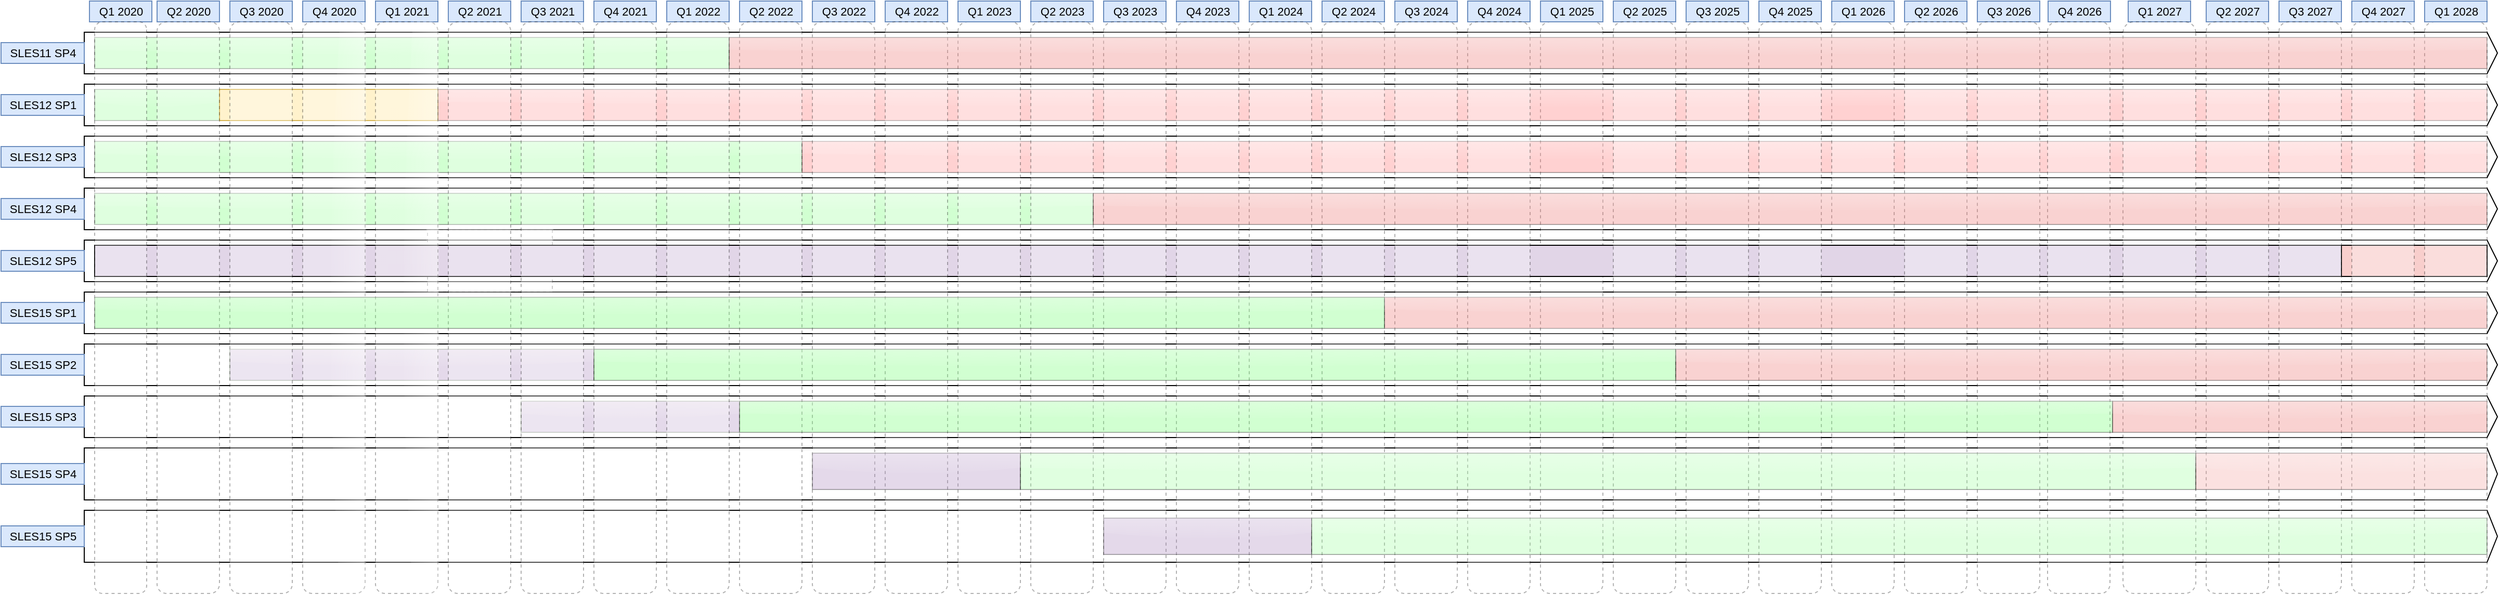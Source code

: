 <mxfile version="13.6.5" type="github">
  <diagram id="kU7BCDKSblHahvN3yh2O" name="Page-1">
    <mxGraphModel dx="933" dy="482" grid="1" gridSize="10" guides="1" tooltips="1" connect="1" arrows="1" fold="1" page="1" pageScale="1" pageWidth="827" pageHeight="1169" math="0" shadow="0">
      <root>
        <mxCell id="0" />
        <mxCell id="1" parent="0" />
        <mxCell id="Xw_bEn0U_nsCSRlwuGrD-74" value="" style="rounded=0;whiteSpace=wrap;html=1;glass=1;opacity=30;fillColor=#FF6666;" parent="1" vertex="1">
          <mxGeometry x="770" y="46.88" width="1690" height="26.25" as="geometry" />
        </mxCell>
        <mxCell id="c2QIEAsH59dsvFRJYkyW-2" value="" style="html=1;shadow=0;dashed=0;align=center;verticalAlign=middle;shape=mxgraph.arrows2.arrow;dy=0;dx=10;notch=0;" vertex="1" parent="1">
          <mxGeometry x="150" y="500" width="2320" height="50" as="geometry" />
        </mxCell>
        <mxCell id="c2QIEAsH59dsvFRJYkyW-1" value="" style="html=1;shadow=0;dashed=0;align=center;verticalAlign=middle;shape=mxgraph.arrows2.arrow;dy=0;dx=10;notch=0;" vertex="1" parent="1">
          <mxGeometry x="150" y="440" width="2320" height="50" as="geometry" />
        </mxCell>
        <mxCell id="Xw_bEn0U_nsCSRlwuGrD-70" value="" style="html=1;shadow=0;dashed=0;align=center;verticalAlign=middle;shape=mxgraph.arrows2.arrow;dy=0;dx=10;notch=0;" parent="1" vertex="1">
          <mxGeometry x="150" y="390" width="2320" height="40" as="geometry" />
        </mxCell>
        <mxCell id="Xw_bEn0U_nsCSRlwuGrD-2" value="" style="html=1;shadow=0;align=center;verticalAlign=middle;shape=mxgraph.arrows2.arrow;dy=0;dx=10;notch=0;" parent="1" vertex="1">
          <mxGeometry x="150" y="40" width="2320" height="40" as="geometry" />
        </mxCell>
        <mxCell id="Xw_bEn0U_nsCSRlwuGrD-3" value="" style="html=1;shadow=0;dashed=0;align=center;verticalAlign=middle;shape=mxgraph.arrows2.arrow;dy=0;dx=10;notch=0;" parent="1" vertex="1">
          <mxGeometry x="150" y="290" width="2320" height="40" as="geometry" />
        </mxCell>
        <mxCell id="Xw_bEn0U_nsCSRlwuGrD-4" value="" style="html=1;shadow=0;dashed=0;align=center;verticalAlign=middle;shape=mxgraph.arrows2.arrow;dy=0;dx=10;notch=0;" parent="1" vertex="1">
          <mxGeometry x="150" y="240" width="2320" height="40" as="geometry" />
        </mxCell>
        <mxCell id="Xw_bEn0U_nsCSRlwuGrD-5" value="" style="html=1;shadow=0;dashed=0;align=center;verticalAlign=middle;shape=mxgraph.arrows2.arrow;dy=0;dx=10;notch=0;" parent="1" vertex="1">
          <mxGeometry x="150" y="190" width="2320" height="40" as="geometry" />
        </mxCell>
        <mxCell id="Xw_bEn0U_nsCSRlwuGrD-6" value="" style="html=1;shadow=0;dashed=0;align=center;verticalAlign=middle;shape=mxgraph.arrows2.arrow;dy=0;dx=10;notch=0;" parent="1" vertex="1">
          <mxGeometry x="150" y="90" width="2320" height="40" as="geometry" />
        </mxCell>
        <mxCell id="Xw_bEn0U_nsCSRlwuGrD-7" value="" style="html=1;shadow=0;dashed=0;align=center;verticalAlign=middle;shape=mxgraph.arrows2.arrow;dy=0;dx=10;notch=0;" parent="1" vertex="1">
          <mxGeometry x="150" y="140" width="2320" height="40" as="geometry" />
        </mxCell>
        <mxCell id="Xw_bEn0U_nsCSRlwuGrD-11" value="&lt;font style=&quot;font-size: 11px&quot;&gt;Q2 2020&lt;/font&gt;" style="text;html=1;resizable=0;autosize=1;align=center;verticalAlign=middle;points=[];fillColor=#dae8fc;strokeColor=#6c8ebf;rounded=0;" parent="1" vertex="1">
          <mxGeometry x="220" y="10" width="60" height="20" as="geometry" />
        </mxCell>
        <mxCell id="Xw_bEn0U_nsCSRlwuGrD-12" value="&lt;font style=&quot;font-size: 11px&quot;&gt;Q3 2020&lt;/font&gt;" style="text;html=1;resizable=0;autosize=1;align=center;verticalAlign=middle;points=[];fillColor=#dae8fc;strokeColor=#6c8ebf;rounded=0;" parent="1" vertex="1">
          <mxGeometry x="290" y="10" width="60" height="20" as="geometry" />
        </mxCell>
        <mxCell id="Xw_bEn0U_nsCSRlwuGrD-13" value="&lt;font style=&quot;font-size: 11px&quot;&gt;Q4 2020&lt;/font&gt;" style="text;html=1;resizable=0;autosize=1;align=center;verticalAlign=middle;points=[];fillColor=#dae8fc;strokeColor=#6c8ebf;rounded=0;" parent="1" vertex="1">
          <mxGeometry x="360" y="10" width="60" height="20" as="geometry" />
        </mxCell>
        <mxCell id="Xw_bEn0U_nsCSRlwuGrD-14" value="&lt;font style=&quot;font-size: 11px&quot;&gt;Q1 2021&lt;/font&gt;" style="text;html=1;resizable=0;autosize=1;align=center;verticalAlign=middle;points=[];fillColor=#dae8fc;strokeColor=#6c8ebf;rounded=0;" parent="1" vertex="1">
          <mxGeometry x="430" y="10" width="60" height="20" as="geometry" />
        </mxCell>
        <mxCell id="Xw_bEn0U_nsCSRlwuGrD-15" value="&lt;font style=&quot;font-size: 11px&quot;&gt;Q2 2021&lt;/font&gt;" style="text;html=1;resizable=0;autosize=1;align=center;verticalAlign=middle;points=[];fillColor=#dae8fc;strokeColor=#6c8ebf;rounded=0;" parent="1" vertex="1">
          <mxGeometry x="500" y="10" width="60" height="20" as="geometry" />
        </mxCell>
        <mxCell id="Xw_bEn0U_nsCSRlwuGrD-16" value="&lt;font style=&quot;font-size: 11px&quot;&gt;Q3 2021&lt;/font&gt;" style="text;html=1;resizable=0;autosize=1;align=center;verticalAlign=middle;points=[];fillColor=#dae8fc;strokeColor=#6c8ebf;rounded=0;" parent="1" vertex="1">
          <mxGeometry x="570" y="10" width="60" height="20" as="geometry" />
        </mxCell>
        <mxCell id="Xw_bEn0U_nsCSRlwuGrD-17" value="&lt;font style=&quot;font-size: 11px&quot;&gt;SLES11 SP4&lt;/font&gt;" style="text;html=1;resizable=0;autosize=1;align=center;verticalAlign=middle;points=[];fillColor=#dae8fc;strokeColor=#6c8ebf;rounded=0;" parent="1" vertex="1">
          <mxGeometry x="70" y="50" width="80" height="20" as="geometry" />
        </mxCell>
        <mxCell id="Xw_bEn0U_nsCSRlwuGrD-18" value="&lt;font style=&quot;font-size: 11px&quot;&gt;SLES12 SP1&lt;/font&gt;" style="text;html=1;resizable=0;autosize=1;align=center;verticalAlign=middle;points=[];fillColor=#dae8fc;strokeColor=#6c8ebf;rounded=0;" parent="1" vertex="1">
          <mxGeometry x="70" y="100" width="80" height="20" as="geometry" />
        </mxCell>
        <mxCell id="Xw_bEn0U_nsCSRlwuGrD-19" value="&lt;font style=&quot;font-size: 11px&quot;&gt;SLES12 SP3&lt;/font&gt;" style="text;html=1;resizable=0;autosize=1;align=center;verticalAlign=middle;points=[];fillColor=#dae8fc;strokeColor=#6c8ebf;rounded=0;" parent="1" vertex="1">
          <mxGeometry x="70" y="150" width="80" height="20" as="geometry" />
        </mxCell>
        <mxCell id="Xw_bEn0U_nsCSRlwuGrD-20" value="&lt;font style=&quot;font-size: 11px&quot;&gt;SLES12 SP4&lt;/font&gt;" style="text;html=1;resizable=0;autosize=1;align=center;verticalAlign=middle;points=[];fillColor=#dae8fc;strokeColor=#6c8ebf;rounded=0;" parent="1" vertex="1">
          <mxGeometry x="70" y="200" width="80" height="20" as="geometry" />
        </mxCell>
        <mxCell id="Xw_bEn0U_nsCSRlwuGrD-21" value="&lt;font style=&quot;font-size: 11px&quot;&gt;SLES12 SP5&lt;/font&gt;" style="text;html=1;resizable=0;autosize=1;align=center;verticalAlign=middle;points=[];fillColor=#dae8fc;strokeColor=#6c8ebf;rounded=0;" parent="1" vertex="1">
          <mxGeometry x="70" y="250" width="80" height="20" as="geometry" />
        </mxCell>
        <mxCell id="Xw_bEn0U_nsCSRlwuGrD-22" value="&lt;font style=&quot;font-size: 11px&quot;&gt;SLES15 SP1&lt;/font&gt;" style="text;html=1;resizable=0;autosize=1;align=center;verticalAlign=middle;points=[];fillColor=#dae8fc;strokeColor=#6c8ebf;rounded=0;" parent="1" vertex="1">
          <mxGeometry x="70" y="300" width="80" height="20" as="geometry" />
        </mxCell>
        <mxCell id="Xw_bEn0U_nsCSRlwuGrD-23" value="" style="html=1;shadow=0;dashed=0;align=center;verticalAlign=middle;shape=mxgraph.arrows2.arrow;dy=0;dx=10;notch=0;" parent="1" vertex="1">
          <mxGeometry x="150" y="340" width="2320" height="40" as="geometry" />
        </mxCell>
        <mxCell id="Xw_bEn0U_nsCSRlwuGrD-24" value="&lt;font style=&quot;font-size: 11px&quot;&gt;SLES15 SP2&lt;/font&gt;" style="text;html=1;resizable=0;autosize=1;align=center;verticalAlign=middle;points=[];fillColor=#dae8fc;strokeColor=#6c8ebf;rounded=0;" parent="1" vertex="1">
          <mxGeometry x="70" y="350" width="80" height="20" as="geometry" />
        </mxCell>
        <mxCell id="Xw_bEn0U_nsCSRlwuGrD-10" value="&lt;font style=&quot;font-size: 11px&quot;&gt;Q1 2020&lt;/font&gt;" style="text;html=1;resizable=0;autosize=1;align=center;verticalAlign=middle;points=[];fillColor=#dae8fc;strokeColor=#6c8ebf;rounded=0;" parent="1" vertex="1">
          <mxGeometry x="155" y="10" width="60" height="20" as="geometry" />
        </mxCell>
        <mxCell id="Xw_bEn0U_nsCSRlwuGrD-34" value="&lt;font style=&quot;font-size: 11px&quot;&gt;Q4 2021&lt;/font&gt;" style="text;html=1;resizable=0;autosize=1;align=center;verticalAlign=middle;points=[];fillColor=#dae8fc;strokeColor=#6c8ebf;rounded=0;" parent="1" vertex="1">
          <mxGeometry x="640" y="10" width="60" height="20" as="geometry" />
        </mxCell>
        <mxCell id="Xw_bEn0U_nsCSRlwuGrD-37" value="&lt;font style=&quot;font-size: 11px&quot;&gt;Q1 2022&lt;/font&gt;" style="text;html=1;resizable=0;autosize=1;align=center;verticalAlign=middle;points=[];fillColor=#dae8fc;strokeColor=#6c8ebf;rounded=0;" parent="1" vertex="1">
          <mxGeometry x="710" y="10" width="60" height="20" as="geometry" />
        </mxCell>
        <mxCell id="Xw_bEn0U_nsCSRlwuGrD-40" value="&lt;font style=&quot;font-size: 11px&quot;&gt;Q2 2022&lt;/font&gt;" style="text;html=1;resizable=0;autosize=1;align=center;verticalAlign=middle;points=[];fillColor=#dae8fc;strokeColor=#6c8ebf;rounded=0;" parent="1" vertex="1">
          <mxGeometry x="780" y="10" width="60" height="20" as="geometry" />
        </mxCell>
        <mxCell id="Xw_bEn0U_nsCSRlwuGrD-41" value="&lt;font style=&quot;font-size: 11px&quot;&gt;Q3 2022&lt;/font&gt;" style="text;html=1;resizable=0;autosize=1;align=center;verticalAlign=middle;points=[];fillColor=#dae8fc;strokeColor=#6c8ebf;rounded=0;" parent="1" vertex="1">
          <mxGeometry x="850" y="10" width="60" height="20" as="geometry" />
        </mxCell>
        <mxCell id="Xw_bEn0U_nsCSRlwuGrD-43" value="&lt;font style=&quot;font-size: 11px&quot;&gt;Q4 2022&lt;/font&gt;" style="text;html=1;resizable=0;autosize=1;align=center;verticalAlign=middle;points=[];fillColor=#dae8fc;strokeColor=#6c8ebf;rounded=0;" parent="1" vertex="1">
          <mxGeometry x="920" y="10" width="60" height="20" as="geometry" />
        </mxCell>
        <mxCell id="Xw_bEn0U_nsCSRlwuGrD-44" value="" style="rounded=0;whiteSpace=wrap;html=1;glass=1;dashed=1;opacity=30;" parent="1" vertex="1">
          <mxGeometry x="480" y="230" width="120" height="60" as="geometry" />
        </mxCell>
        <mxCell id="Xw_bEn0U_nsCSRlwuGrD-45" value="" style="rounded=0;whiteSpace=wrap;html=1;glass=1;opacity=30;fillColor=#66FF66;" parent="1" vertex="1">
          <mxGeometry x="160" y="45" width="610" height="30" as="geometry" />
        </mxCell>
        <mxCell id="Xw_bEn0U_nsCSRlwuGrD-46" value="" style="rounded=0;whiteSpace=wrap;html=1;glass=1;opacity=30;fillColor=#66FF66;" parent="1" vertex="1">
          <mxGeometry x="160" y="95" width="120" height="30" as="geometry" />
        </mxCell>
        <mxCell id="Xw_bEn0U_nsCSRlwuGrD-47" value="" style="rounded=0;whiteSpace=wrap;html=1;glass=1;opacity=30;fillColor=#66FF66;" parent="1" vertex="1">
          <mxGeometry x="160" y="145" width="680" height="30" as="geometry" />
        </mxCell>
        <mxCell id="Xw_bEn0U_nsCSRlwuGrD-48" value="" style="rounded=0;whiteSpace=wrap;html=1;glass=1;opacity=30;fillColor=#66FF66;" parent="1" vertex="1">
          <mxGeometry x="160" y="195" width="960" height="30" as="geometry" />
        </mxCell>
        <mxCell id="Xw_bEn0U_nsCSRlwuGrD-57" value="" style="rounded=1;whiteSpace=wrap;html=1;direction=south;dashed=1;opacity=30;" parent="1" vertex="1">
          <mxGeometry x="1550" y="30" width="60" height="550" as="geometry" />
        </mxCell>
        <mxCell id="Xw_bEn0U_nsCSRlwuGrD-60" value="&lt;font style=&quot;font-size: 11px&quot;&gt;Q2 2023&lt;/font&gt;" style="text;html=1;resizable=0;autosize=1;align=center;verticalAlign=middle;points=[];fillColor=#dae8fc;strokeColor=#6c8ebf;rounded=0;" parent="1" vertex="1">
          <mxGeometry x="1060" y="10" width="60" height="20" as="geometry" />
        </mxCell>
        <mxCell id="Xw_bEn0U_nsCSRlwuGrD-61" value="&lt;font style=&quot;font-size: 11px&quot;&gt;Q3 2023&lt;/font&gt;" style="text;html=1;resizable=0;autosize=1;align=center;verticalAlign=middle;points=[];fillColor=#dae8fc;strokeColor=#6c8ebf;rounded=0;" parent="1" vertex="1">
          <mxGeometry x="1130" y="10" width="60" height="20" as="geometry" />
        </mxCell>
        <mxCell id="Xw_bEn0U_nsCSRlwuGrD-62" value="&lt;font style=&quot;font-size: 11px&quot;&gt;Q4 2023&lt;/font&gt;" style="text;html=1;resizable=0;autosize=1;align=center;verticalAlign=middle;points=[];fillColor=#dae8fc;strokeColor=#6c8ebf;rounded=0;" parent="1" vertex="1">
          <mxGeometry x="1200" y="10" width="60" height="20" as="geometry" />
        </mxCell>
        <mxCell id="Xw_bEn0U_nsCSRlwuGrD-63" value="&lt;font style=&quot;font-size: 11px&quot;&gt;Q1 2024&lt;/font&gt;" style="text;html=1;resizable=0;autosize=1;align=center;verticalAlign=middle;points=[];fillColor=#dae8fc;strokeColor=#6c8ebf;rounded=0;" parent="1" vertex="1">
          <mxGeometry x="1270" y="10" width="60" height="20" as="geometry" />
        </mxCell>
        <mxCell id="Xw_bEn0U_nsCSRlwuGrD-64" value="&lt;font style=&quot;font-size: 11px&quot;&gt;Q2 2024&lt;/font&gt;" style="text;html=1;resizable=0;autosize=1;align=center;verticalAlign=middle;points=[];fillColor=#dae8fc;strokeColor=#6c8ebf;rounded=0;" parent="1" vertex="1">
          <mxGeometry x="1340" y="10" width="60" height="20" as="geometry" />
        </mxCell>
        <mxCell id="Xw_bEn0U_nsCSRlwuGrD-65" value="&lt;font style=&quot;font-size: 11px&quot;&gt;Q3 2024&lt;/font&gt;" style="text;html=1;resizable=0;autosize=1;align=center;verticalAlign=middle;points=[];fillColor=#dae8fc;strokeColor=#6c8ebf;rounded=0;" parent="1" vertex="1">
          <mxGeometry x="1410" y="10" width="60" height="20" as="geometry" />
        </mxCell>
        <mxCell id="Xw_bEn0U_nsCSRlwuGrD-66" value="&lt;font style=&quot;font-size: 11px&quot;&gt;Q4 2024&lt;/font&gt;" style="text;html=1;resizable=0;autosize=1;align=center;verticalAlign=middle;points=[];fillColor=#dae8fc;strokeColor=#6c8ebf;rounded=0;" parent="1" vertex="1">
          <mxGeometry x="1480" y="10" width="60" height="20" as="geometry" />
        </mxCell>
        <mxCell id="Xw_bEn0U_nsCSRlwuGrD-69" value="&lt;font style=&quot;font-size: 11px&quot;&gt;SLES15 SP3&lt;/font&gt;" style="text;html=1;resizable=0;autosize=1;align=center;verticalAlign=middle;points=[];fillColor=#dae8fc;strokeColor=#6c8ebf;rounded=0;" parent="1" vertex="1">
          <mxGeometry x="70" y="400" width="80" height="20" as="geometry" />
        </mxCell>
        <mxCell id="Xw_bEn0U_nsCSRlwuGrD-76" value="" style="rounded=0;whiteSpace=wrap;html=1;glass=1;opacity=30;fillColor=#FF6666;" parent="1" vertex="1">
          <mxGeometry x="840" y="145" width="1620" height="30" as="geometry" />
        </mxCell>
        <mxCell id="c2QIEAsH59dsvFRJYkyW-3" value="&lt;font style=&quot;font-size: 11px&quot;&gt;SLES15 SP4&lt;/font&gt;" style="text;html=1;resizable=0;autosize=1;align=center;verticalAlign=middle;points=[];fillColor=#dae8fc;strokeColor=#6c8ebf;rounded=0;" vertex="1" parent="1">
          <mxGeometry x="70" y="455" width="80" height="20" as="geometry" />
        </mxCell>
        <mxCell id="c2QIEAsH59dsvFRJYkyW-4" value="&lt;font style=&quot;font-size: 11px&quot;&gt;SLES15 SP5&lt;/font&gt;" style="text;html=1;resizable=0;autosize=1;align=center;verticalAlign=middle;points=[];fillColor=#dae8fc;strokeColor=#6c8ebf;rounded=0;" vertex="1" parent="1">
          <mxGeometry x="70" y="515" width="80" height="20" as="geometry" />
        </mxCell>
        <mxCell id="c2QIEAsH59dsvFRJYkyW-8" value="" style="rounded=1;whiteSpace=wrap;html=1;direction=south;dashed=1;opacity=30;" vertex="1" parent="1">
          <mxGeometry x="1830" y="30" width="60" height="550" as="geometry" />
        </mxCell>
        <mxCell id="c2QIEAsH59dsvFRJYkyW-12" value="&lt;font style=&quot;font-size: 11px&quot;&gt;Q1 2025&lt;/font&gt;" style="text;html=1;resizable=0;autosize=1;align=center;verticalAlign=middle;points=[];fillColor=#dae8fc;strokeColor=#6c8ebf;rounded=0;" vertex="1" parent="1">
          <mxGeometry x="1550" y="10" width="60" height="20" as="geometry" />
        </mxCell>
        <mxCell id="c2QIEAsH59dsvFRJYkyW-13" value="&lt;font style=&quot;font-size: 11px&quot;&gt;Q2 2025&lt;/font&gt;" style="text;html=1;resizable=0;autosize=1;align=center;verticalAlign=middle;points=[];fillColor=#dae8fc;strokeColor=#6c8ebf;rounded=0;" vertex="1" parent="1">
          <mxGeometry x="1620" y="10" width="60" height="20" as="geometry" />
        </mxCell>
        <mxCell id="c2QIEAsH59dsvFRJYkyW-14" value="&lt;font style=&quot;font-size: 11px&quot;&gt;Q3 2025&lt;/font&gt;" style="text;html=1;resizable=0;autosize=1;align=center;verticalAlign=middle;points=[];fillColor=#dae8fc;strokeColor=#6c8ebf;rounded=0;" vertex="1" parent="1">
          <mxGeometry x="1690" y="10" width="60" height="20" as="geometry" />
        </mxCell>
        <mxCell id="c2QIEAsH59dsvFRJYkyW-15" value="&lt;font style=&quot;font-size: 11px&quot;&gt;Q4 2025&lt;/font&gt;" style="text;html=1;resizable=0;autosize=1;align=center;verticalAlign=middle;points=[];fillColor=#dae8fc;strokeColor=#6c8ebf;rounded=0;" vertex="1" parent="1">
          <mxGeometry x="1760" y="10" width="60" height="20" as="geometry" />
        </mxCell>
        <mxCell id="c2QIEAsH59dsvFRJYkyW-16" value="&lt;font style=&quot;font-size: 11px&quot;&gt;Q1 2026&lt;/font&gt;" style="text;html=1;resizable=0;autosize=1;align=center;verticalAlign=middle;points=[];fillColor=#dae8fc;strokeColor=#6c8ebf;rounded=0;" vertex="1" parent="1">
          <mxGeometry x="1830" y="10" width="60" height="20" as="geometry" />
        </mxCell>
        <mxCell id="c2QIEAsH59dsvFRJYkyW-17" value="&lt;font style=&quot;font-size: 11px&quot;&gt;Q2 2026&lt;/font&gt;" style="text;html=1;resizable=0;autosize=1;align=center;verticalAlign=middle;points=[];fillColor=#dae8fc;strokeColor=#6c8ebf;rounded=0;" vertex="1" parent="1">
          <mxGeometry x="1900" y="10" width="60" height="20" as="geometry" />
        </mxCell>
        <mxCell id="c2QIEAsH59dsvFRJYkyW-18" value="&lt;font style=&quot;font-size: 11px&quot;&gt;Q3 2026&lt;/font&gt;" style="text;html=1;resizable=0;autosize=1;align=center;verticalAlign=middle;points=[];fillColor=#dae8fc;strokeColor=#6c8ebf;rounded=0;" vertex="1" parent="1">
          <mxGeometry x="1970" y="10" width="60" height="20" as="geometry" />
        </mxCell>
        <mxCell id="c2QIEAsH59dsvFRJYkyW-23" value="&lt;font style=&quot;font-size: 11px&quot;&gt;Q4 2026&lt;/font&gt;" style="text;html=1;resizable=0;autosize=1;align=center;verticalAlign=middle;points=[];fillColor=#dae8fc;strokeColor=#6c8ebf;rounded=0;" vertex="1" parent="1">
          <mxGeometry x="2038" y="10" width="60" height="20" as="geometry" />
        </mxCell>
        <mxCell id="c2QIEAsH59dsvFRJYkyW-24" value="&lt;font style=&quot;font-size: 11px&quot;&gt;Q1 2027&lt;/font&gt;" style="text;html=1;resizable=0;autosize=1;align=center;verticalAlign=middle;points=[];fillColor=#dae8fc;strokeColor=#6c8ebf;rounded=0;" vertex="1" parent="1">
          <mxGeometry x="2115" y="10" width="60" height="20" as="geometry" />
        </mxCell>
        <mxCell id="c2QIEAsH59dsvFRJYkyW-25" value="&lt;font style=&quot;font-size: 11px&quot;&gt;Q2 2027&lt;/font&gt;" style="text;html=1;resizable=0;autosize=1;align=center;verticalAlign=middle;points=[];fillColor=#dae8fc;strokeColor=#6c8ebf;rounded=0;" vertex="1" parent="1">
          <mxGeometry x="2190" y="10" width="60" height="20" as="geometry" />
        </mxCell>
        <mxCell id="c2QIEAsH59dsvFRJYkyW-26" value="&lt;font style=&quot;font-size: 11px&quot;&gt;Q3 2027&lt;/font&gt;" style="text;html=1;resizable=0;autosize=1;align=center;verticalAlign=middle;points=[];fillColor=#dae8fc;strokeColor=#6c8ebf;rounded=0;" vertex="1" parent="1">
          <mxGeometry x="2260" y="10" width="60" height="20" as="geometry" />
        </mxCell>
        <mxCell id="c2QIEAsH59dsvFRJYkyW-28" value="&lt;font style=&quot;font-size: 11px&quot;&gt;Q4 2027&lt;/font&gt;" style="text;html=1;resizable=0;autosize=1;align=center;verticalAlign=middle;points=[];fillColor=#dae8fc;strokeColor=#6c8ebf;rounded=0;" vertex="1" parent="1">
          <mxGeometry x="2330" y="10" width="60" height="20" as="geometry" />
        </mxCell>
        <mxCell id="c2QIEAsH59dsvFRJYkyW-30" value="" style="rounded=0;whiteSpace=wrap;html=1;fillColor=#fff2cc;strokeColor=#d6b656;" vertex="1" parent="1">
          <mxGeometry x="280" y="95" width="210" height="30" as="geometry" />
        </mxCell>
        <mxCell id="c2QIEAsH59dsvFRJYkyW-31" value="" style="rounded=0;whiteSpace=wrap;html=1;fillColor=#E1D5E7;" vertex="1" parent="1">
          <mxGeometry x="160" y="245" width="2160" height="30" as="geometry" />
        </mxCell>
        <mxCell id="c2QIEAsH59dsvFRJYkyW-32" value="" style="rounded=0;whiteSpace=wrap;html=1;glass=1;opacity=30;strokeColor=#3A5431;fontColor=#ffffff;fillColor=#A680B8;" vertex="1" parent="1">
          <mxGeometry x="290" y="345" width="350" height="30" as="geometry" />
        </mxCell>
        <mxCell id="c2QIEAsH59dsvFRJYkyW-36" value="" style="rounded=0;whiteSpace=wrap;html=1;fillColor=#F8CECC;" vertex="1" parent="1">
          <mxGeometry x="2320" y="245" width="140" height="30" as="geometry" />
        </mxCell>
        <mxCell id="c2QIEAsH59dsvFRJYkyW-37" value="" style="rounded=0;whiteSpace=wrap;html=1;glass=1;opacity=30;strokeColor=#3A5431;fontColor=#ffffff;fillColor=#A680B8;" vertex="1" parent="1">
          <mxGeometry x="570" y="395" width="210" height="30" as="geometry" />
        </mxCell>
        <mxCell id="Xw_bEn0U_nsCSRlwuGrD-75" value="" style="rounded=0;whiteSpace=wrap;html=1;glass=1;opacity=30;fillColor=#FF6666;" parent="1" vertex="1">
          <mxGeometry x="490" y="95" width="1970" height="30" as="geometry" />
        </mxCell>
        <mxCell id="c2QIEAsH59dsvFRJYkyW-5" value="" style="rounded=1;whiteSpace=wrap;html=1;direction=south;dashed=1;opacity=30;" vertex="1" parent="1">
          <mxGeometry x="1620" y="30" width="60" height="550" as="geometry" />
        </mxCell>
        <mxCell id="c2QIEAsH59dsvFRJYkyW-6" value="" style="rounded=1;whiteSpace=wrap;html=1;direction=south;dashed=1;opacity=30;" vertex="1" parent="1">
          <mxGeometry x="1690" y="30" width="60" height="550" as="geometry" />
        </mxCell>
        <mxCell id="c2QIEAsH59dsvFRJYkyW-7" value="" style="rounded=1;whiteSpace=wrap;html=1;direction=south;dashed=1;opacity=30;" vertex="1" parent="1">
          <mxGeometry x="1760" y="30" width="60" height="550" as="geometry" />
        </mxCell>
        <mxCell id="c2QIEAsH59dsvFRJYkyW-9" value="" style="rounded=1;whiteSpace=wrap;html=1;direction=south;dashed=1;opacity=30;" vertex="1" parent="1">
          <mxGeometry x="1900" y="30" width="60" height="550" as="geometry" />
        </mxCell>
        <mxCell id="c2QIEAsH59dsvFRJYkyW-10" value="" style="rounded=1;whiteSpace=wrap;html=1;direction=south;dashed=1;opacity=30;" vertex="1" parent="1">
          <mxGeometry x="1970" y="30" width="60" height="550" as="geometry" />
        </mxCell>
        <mxCell id="c2QIEAsH59dsvFRJYkyW-11" value="" style="rounded=1;whiteSpace=wrap;html=1;direction=south;dashed=1;opacity=30;" vertex="1" parent="1">
          <mxGeometry x="2037.5" y="30" width="60" height="550" as="geometry" />
        </mxCell>
        <mxCell id="c2QIEAsH59dsvFRJYkyW-19" value="" style="rounded=1;whiteSpace=wrap;html=1;direction=south;dashed=1;opacity=30;" vertex="1" parent="1">
          <mxGeometry x="2110" y="30" width="70" height="550" as="geometry" />
        </mxCell>
        <mxCell id="c2QIEAsH59dsvFRJYkyW-20" value="" style="rounded=1;whiteSpace=wrap;html=1;direction=south;dashed=1;opacity=30;" vertex="1" parent="1">
          <mxGeometry x="2190" y="30" width="60" height="550" as="geometry" />
        </mxCell>
        <mxCell id="c2QIEAsH59dsvFRJYkyW-21" value="" style="rounded=1;whiteSpace=wrap;html=1;direction=south;dashed=1;opacity=30;" vertex="1" parent="1">
          <mxGeometry x="2260" y="30" width="60" height="550" as="geometry" />
        </mxCell>
        <mxCell id="c2QIEAsH59dsvFRJYkyW-22" value="" style="rounded=1;whiteSpace=wrap;html=1;direction=south;dashed=1;opacity=30;" vertex="1" parent="1">
          <mxGeometry x="2330" y="30" width="60" height="550" as="geometry" />
        </mxCell>
        <mxCell id="c2QIEAsH59dsvFRJYkyW-27" value="" style="rounded=1;whiteSpace=wrap;html=1;direction=south;dashed=1;opacity=30;" vertex="1" parent="1">
          <mxGeometry x="2400" y="30" width="60" height="550" as="geometry" />
        </mxCell>
        <mxCell id="Xw_bEn0U_nsCSRlwuGrD-56" value="" style="rounded=1;whiteSpace=wrap;html=1;direction=south;dashed=1;opacity=30;" parent="1" vertex="1">
          <mxGeometry x="1480" y="30" width="60" height="550" as="geometry" />
        </mxCell>
        <mxCell id="Xw_bEn0U_nsCSRlwuGrD-55" value="" style="rounded=1;whiteSpace=wrap;html=1;direction=south;dashed=1;opacity=30;" parent="1" vertex="1">
          <mxGeometry x="1410" y="30" width="60" height="550" as="geometry" />
        </mxCell>
        <mxCell id="Xw_bEn0U_nsCSRlwuGrD-54" value="" style="rounded=1;whiteSpace=wrap;html=1;direction=south;dashed=1;opacity=30;" parent="1" vertex="1">
          <mxGeometry x="1340" y="30" width="60" height="550" as="geometry" />
        </mxCell>
        <mxCell id="Xw_bEn0U_nsCSRlwuGrD-53" value="" style="rounded=1;whiteSpace=wrap;html=1;direction=south;dashed=1;opacity=30;" parent="1" vertex="1">
          <mxGeometry x="1270" y="30" width="60" height="550" as="geometry" />
        </mxCell>
        <mxCell id="Xw_bEn0U_nsCSRlwuGrD-52" value="" style="rounded=1;whiteSpace=wrap;html=1;direction=south;dashed=1;opacity=30;" parent="1" vertex="1">
          <mxGeometry x="1200" y="30" width="60" height="550" as="geometry" />
        </mxCell>
        <mxCell id="Xw_bEn0U_nsCSRlwuGrD-51" value="" style="rounded=1;whiteSpace=wrap;html=1;direction=south;dashed=1;opacity=30;" parent="1" vertex="1">
          <mxGeometry x="1130" y="30" width="60" height="550" as="geometry" />
        </mxCell>
        <mxCell id="Xw_bEn0U_nsCSRlwuGrD-50" value="" style="rounded=1;whiteSpace=wrap;html=1;direction=south;dashed=1;opacity=30;" parent="1" vertex="1">
          <mxGeometry x="1060" y="30" width="60" height="550" as="geometry" />
        </mxCell>
        <mxCell id="Xw_bEn0U_nsCSRlwuGrD-49" value="" style="rounded=1;whiteSpace=wrap;html=1;direction=south;dashed=1;opacity=30;" parent="1" vertex="1">
          <mxGeometry x="990" y="30" width="60" height="550" as="geometry" />
        </mxCell>
        <mxCell id="Xw_bEn0U_nsCSRlwuGrD-42" value="" style="rounded=1;whiteSpace=wrap;html=1;direction=south;dashed=1;opacity=30;" parent="1" vertex="1">
          <mxGeometry x="920" y="30" width="60" height="550" as="geometry" />
        </mxCell>
        <mxCell id="Xw_bEn0U_nsCSRlwuGrD-39" value="" style="rounded=1;whiteSpace=wrap;html=1;direction=south;dashed=1;opacity=30;" parent="1" vertex="1">
          <mxGeometry x="850" y="30" width="60" height="550" as="geometry" />
        </mxCell>
        <mxCell id="Xw_bEn0U_nsCSRlwuGrD-38" value="" style="rounded=1;whiteSpace=wrap;html=1;direction=south;dashed=1;opacity=30;" parent="1" vertex="1">
          <mxGeometry x="780" y="30" width="60" height="550" as="geometry" />
        </mxCell>
        <mxCell id="Xw_bEn0U_nsCSRlwuGrD-36" value="" style="rounded=1;whiteSpace=wrap;html=1;direction=south;dashed=1;opacity=30;" parent="1" vertex="1">
          <mxGeometry x="710" y="30" width="60" height="550" as="geometry" />
        </mxCell>
        <mxCell id="Xw_bEn0U_nsCSRlwuGrD-35" value="" style="rounded=1;whiteSpace=wrap;html=1;direction=south;dashed=1;opacity=30;" parent="1" vertex="1">
          <mxGeometry x="640" y="30" width="60" height="550" as="geometry" />
        </mxCell>
        <mxCell id="Xw_bEn0U_nsCSRlwuGrD-32" value="" style="rounded=1;whiteSpace=wrap;html=1;direction=south;dashed=1;opacity=30;" parent="1" vertex="1">
          <mxGeometry x="570" y="30" width="60" height="550" as="geometry" />
        </mxCell>
        <mxCell id="Xw_bEn0U_nsCSRlwuGrD-31" value="" style="rounded=1;whiteSpace=wrap;html=1;direction=south;dashed=1;opacity=30;" parent="1" vertex="1">
          <mxGeometry x="500" y="30" width="60" height="550" as="geometry" />
        </mxCell>
        <mxCell id="Xw_bEn0U_nsCSRlwuGrD-30" value="" style="rounded=1;whiteSpace=wrap;html=1;direction=south;dashed=1;opacity=30;gradientColor=#ffffff;shadow=0;sketch=0;glass=1;" parent="1" vertex="1">
          <mxGeometry x="430" y="30" width="60" height="550" as="geometry" />
        </mxCell>
        <mxCell id="Xw_bEn0U_nsCSRlwuGrD-29" value="" style="rounded=1;whiteSpace=wrap;html=1;direction=south;dashed=1;opacity=30;glass=1;" parent="1" vertex="1">
          <mxGeometry x="360" y="30" width="60" height="550" as="geometry" />
        </mxCell>
        <mxCell id="Xw_bEn0U_nsCSRlwuGrD-28" value="" style="rounded=1;whiteSpace=wrap;html=1;direction=south;dashed=1;opacity=30;" parent="1" vertex="1">
          <mxGeometry x="290" y="30" width="60" height="550" as="geometry" />
        </mxCell>
        <mxCell id="Xw_bEn0U_nsCSRlwuGrD-27" value="" style="rounded=1;whiteSpace=wrap;html=1;direction=south;opacity=30;dashed=1;" parent="1" vertex="1">
          <mxGeometry x="220" y="30" width="60" height="550" as="geometry" />
        </mxCell>
        <mxCell id="Xw_bEn0U_nsCSRlwuGrD-26" value="" style="rounded=1;whiteSpace=wrap;html=1;direction=south;perimeterSpacing=1;opacity=30;dashed=1;" parent="1" vertex="1">
          <mxGeometry x="160" y="30" width="50" height="550" as="geometry" />
        </mxCell>
        <mxCell id="c2QIEAsH59dsvFRJYkyW-39" value="" style="rounded=0;whiteSpace=wrap;html=1;glass=1;opacity=30;fontColor=#ffffff;fillColor=#A680B8;" vertex="1" parent="1">
          <mxGeometry x="850" y="445" width="200" height="35" as="geometry" />
        </mxCell>
        <mxCell id="c2QIEAsH59dsvFRJYkyW-40" value="&lt;font style=&quot;font-size: 11px&quot;&gt;Q1 2023&lt;/font&gt;" style="text;html=1;resizable=0;autosize=1;align=center;verticalAlign=middle;points=[];fillColor=#dae8fc;strokeColor=#6c8ebf;rounded=0;" vertex="1" parent="1">
          <mxGeometry x="990" y="10" width="60" height="20" as="geometry" />
        </mxCell>
        <mxCell id="c2QIEAsH59dsvFRJYkyW-41" value="&lt;font style=&quot;font-size: 11px&quot;&gt;Q1 2028&lt;/font&gt;" style="text;html=1;resizable=0;autosize=1;align=center;verticalAlign=middle;points=[];fillColor=#dae8fc;strokeColor=#6c8ebf;rounded=0;" vertex="1" parent="1">
          <mxGeometry x="2400" y="10" width="60" height="20" as="geometry" />
        </mxCell>
        <mxCell id="c2QIEAsH59dsvFRJYkyW-42" value="" style="rounded=0;whiteSpace=wrap;html=1;glass=1;opacity=30;fillColor=#EA6B66;" vertex="1" parent="1">
          <mxGeometry x="770" y="45" width="1690" height="30" as="geometry" />
        </mxCell>
        <mxCell id="c2QIEAsH59dsvFRJYkyW-43" value="" style="rounded=0;whiteSpace=wrap;html=1;glass=1;opacity=30;fillColor=#99FF99;" vertex="1" parent="1">
          <mxGeometry x="1050" y="445" width="1130" height="35" as="geometry" />
        </mxCell>
        <mxCell id="c2QIEAsH59dsvFRJYkyW-44" value="" style="rounded=0;whiteSpace=wrap;html=1;glass=1;opacity=30;fillColor=#EA6B66;" vertex="1" parent="1">
          <mxGeometry x="1120" y="195" width="1340" height="30" as="geometry" />
        </mxCell>
        <mxCell id="c2QIEAsH59dsvFRJYkyW-46" value="" style="rounded=0;whiteSpace=wrap;html=1;glass=1;opacity=30;fontColor=#ffffff;fillColor=#A680B8;" vertex="1" parent="1">
          <mxGeometry x="1130" y="507.5" width="200" height="35" as="geometry" />
        </mxCell>
        <mxCell id="c2QIEAsH59dsvFRJYkyW-47" value="" style="rounded=0;whiteSpace=wrap;html=1;glass=1;opacity=30;fillColor=#99FF99;" vertex="1" parent="1">
          <mxGeometry x="1330" y="507.5" width="1130" height="35" as="geometry" />
        </mxCell>
        <mxCell id="Xw_bEn0U_nsCSRlwuGrD-73" value="" style="rounded=0;whiteSpace=wrap;html=1;glass=1;opacity=30;fillColor=#66FF66;" parent="1" vertex="1">
          <mxGeometry x="780" y="395" width="1320" height="30" as="geometry" />
        </mxCell>
        <mxCell id="c2QIEAsH59dsvFRJYkyW-38" value="" style="rounded=0;whiteSpace=wrap;html=1;glass=1;opacity=30;fillColor=#EA6B66;" vertex="1" parent="1">
          <mxGeometry x="2100" y="395" width="360" height="30" as="geometry" />
        </mxCell>
        <mxCell id="c2QIEAsH59dsvFRJYkyW-35" value="" style="rounded=0;whiteSpace=wrap;html=1;glass=1;opacity=30;fillColor=#EA6B66;" vertex="1" parent="1">
          <mxGeometry x="1680" y="345" width="780" height="30" as="geometry" />
        </mxCell>
        <mxCell id="c2QIEAsH59dsvFRJYkyW-45" value="" style="rounded=0;whiteSpace=wrap;html=1;glass=1;opacity=30;fillColor=#F19C99;" vertex="1" parent="1">
          <mxGeometry x="2180" y="445" width="280" height="35" as="geometry" />
        </mxCell>
        <mxCell id="c2QIEAsH59dsvFRJYkyW-34" value="" style="rounded=0;whiteSpace=wrap;html=1;glass=1;opacity=30;strokeColor=#36393d;fillColor=#EA6B66;" vertex="1" parent="1">
          <mxGeometry x="1400" y="295" width="1060" height="30" as="geometry" />
        </mxCell>
        <mxCell id="Xw_bEn0U_nsCSRlwuGrD-71" value="" style="rounded=0;whiteSpace=wrap;html=1;glass=1;opacity=30;fillColor=#66FF66;" parent="1" vertex="1">
          <mxGeometry x="640" y="345" width="1040" height="30" as="geometry" />
        </mxCell>
        <mxCell id="Xw_bEn0U_nsCSRlwuGrD-68" value="" style="rounded=0;whiteSpace=wrap;html=1;glass=1;opacity=30;fillColor=#66FF66;" parent="1" vertex="1">
          <mxGeometry x="160" y="295" width="1240" height="30" as="geometry" />
        </mxCell>
      </root>
    </mxGraphModel>
  </diagram>
</mxfile>
